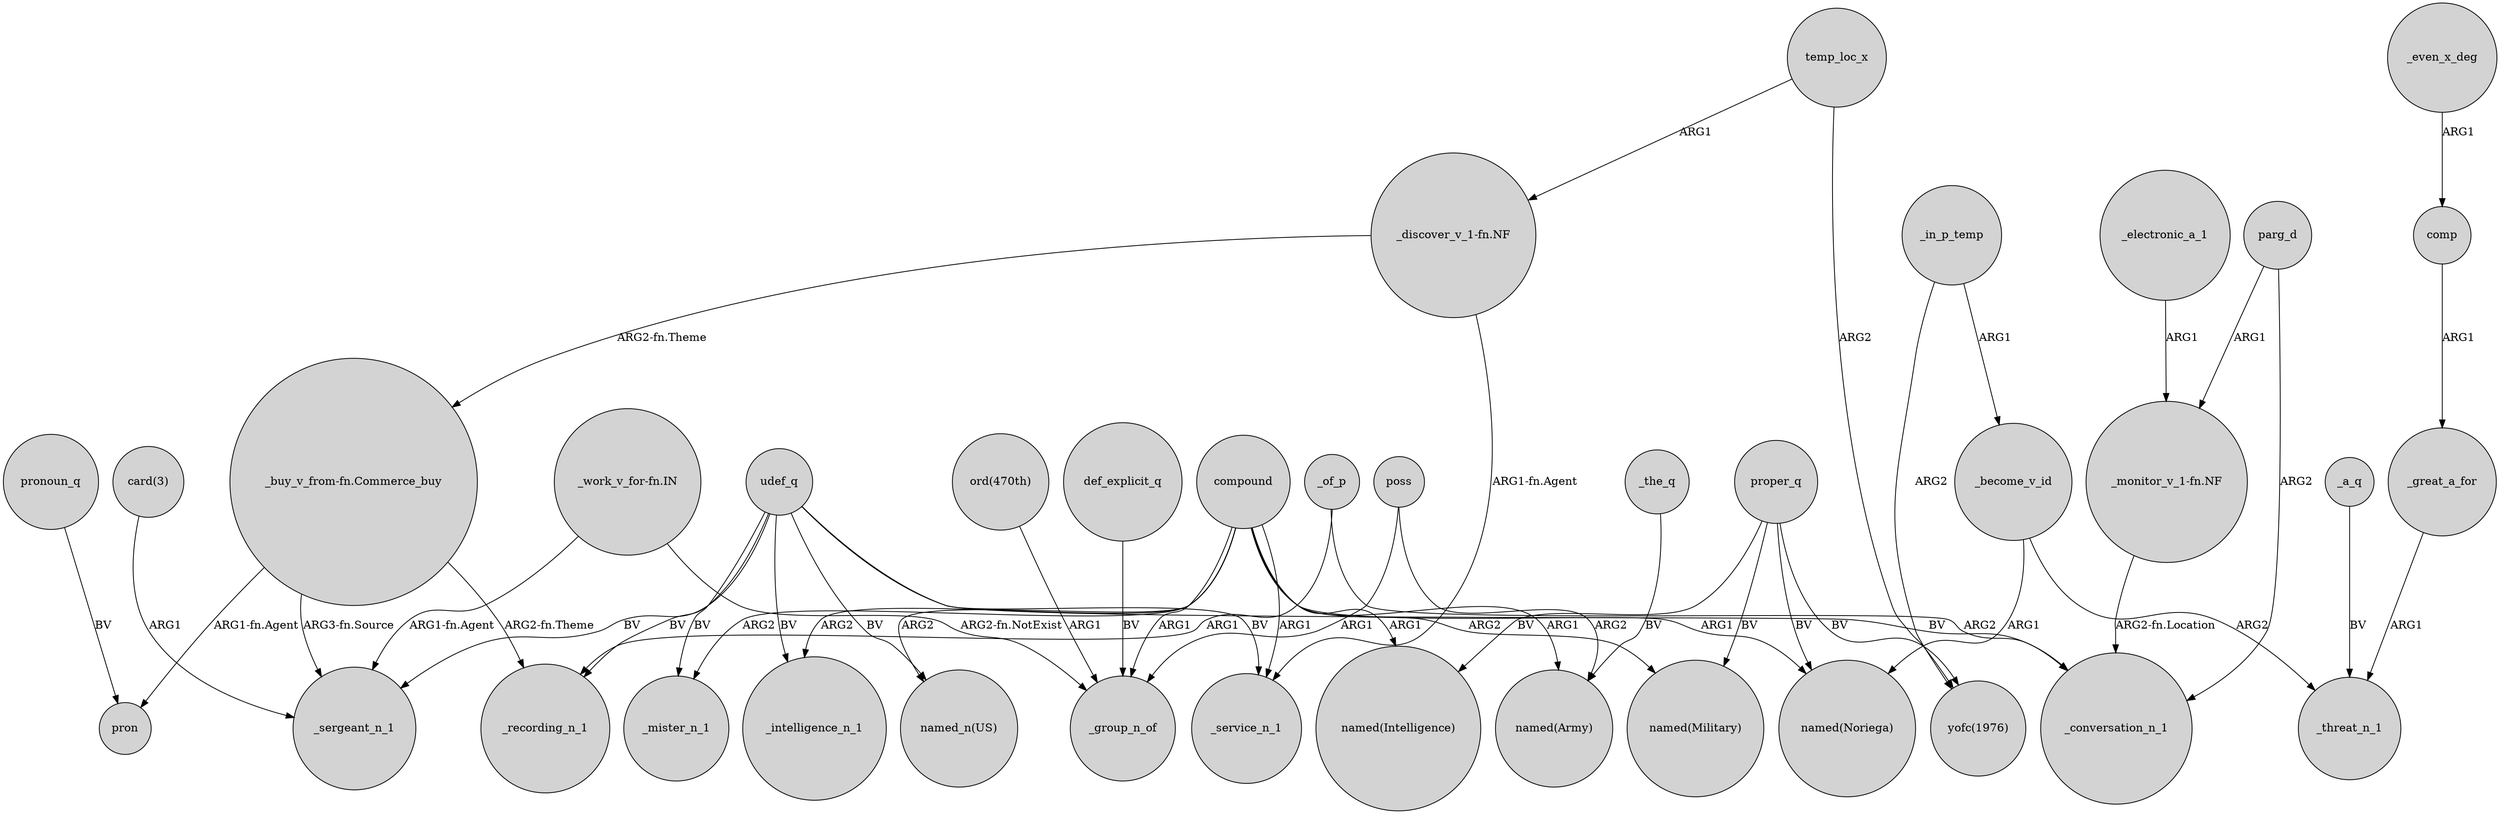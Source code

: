 digraph {
	node [shape=circle style=filled]
	udef_q -> _recording_n_1 [label=BV]
	compound -> _intelligence_n_1 [label=ARG2]
	udef_q -> "named_n(US)" [label=BV]
	_electronic_a_1 -> "_monitor_v_1-fn.NF" [label=ARG1]
	"_buy_v_from-fn.Commerce_buy" -> _sergeant_n_1 [label="ARG3-fn.Source"]
	_of_p -> _conversation_n_1 [label=ARG2]
	compound -> "named(Military)" [label=ARG2]
	"_work_v_for-fn.IN" -> _group_n_of [label="ARG2-fn.NotExist"]
	"_work_v_for-fn.IN" -> _sergeant_n_1 [label="ARG1-fn.Agent"]
	_become_v_id -> "named(Noriega)" [label=ARG1]
	_a_q -> _threat_n_1 [label=BV]
	udef_q -> _sergeant_n_1 [label=BV]
	compound -> _mister_n_1 [label=ARG2]
	_the_q -> "named(Army)" [label=BV]
	def_explicit_q -> _group_n_of [label=BV]
	_of_p -> _recording_n_1 [label=ARG1]
	udef_q -> _mister_n_1 [label=BV]
	proper_q -> "named(Intelligence)" [label=BV]
	compound -> "named(Army)" [label=ARG1]
	compound -> "named(Intelligence)" [label=ARG1]
	_in_p_temp -> "yofc(1976)" [label=ARG2]
	poss -> _group_n_of [label=ARG1]
	_become_v_id -> _threat_n_1 [label=ARG2]
	"ord(470th)" -> _group_n_of [label=ARG1]
	proper_q -> "yofc(1976)" [label=BV]
	proper_q -> "named(Noriega)" [label=BV]
	comp -> _great_a_for [label=ARG1]
	compound -> "named_n(US)" [label=ARG2]
	_even_x_deg -> comp [label=ARG1]
	"_buy_v_from-fn.Commerce_buy" -> pron [label="ARG1-fn.Agent"]
	parg_d -> _conversation_n_1 [label=ARG2]
	"_discover_v_1-fn.NF" -> "_buy_v_from-fn.Commerce_buy" [label="ARG2-fn.Theme"]
	_in_p_temp -> _become_v_id [label=ARG1]
	pronoun_q -> pron [label=BV]
	udef_q -> _service_n_1 [label=BV]
	compound -> "named(Noriega)" [label=ARG1]
	temp_loc_x -> "_discover_v_1-fn.NF" [label=ARG1]
	udef_q -> _conversation_n_1 [label=BV]
	udef_q -> _intelligence_n_1 [label=BV]
	proper_q -> "named(Military)" [label=BV]
	_great_a_for -> _threat_n_1 [label=ARG1]
	parg_d -> "_monitor_v_1-fn.NF" [label=ARG1]
	poss -> "named(Army)" [label=ARG2]
	temp_loc_x -> "yofc(1976)" [label=ARG2]
	"card(3)" -> _sergeant_n_1 [label=ARG1]
	"_discover_v_1-fn.NF" -> _service_n_1 [label="ARG1-fn.Agent"]
	"_buy_v_from-fn.Commerce_buy" -> _recording_n_1 [label="ARG2-fn.Theme"]
	compound -> _service_n_1 [label=ARG1]
	compound -> _group_n_of [label=ARG1]
	"_monitor_v_1-fn.NF" -> _conversation_n_1 [label="ARG2-fn.Location"]
}
